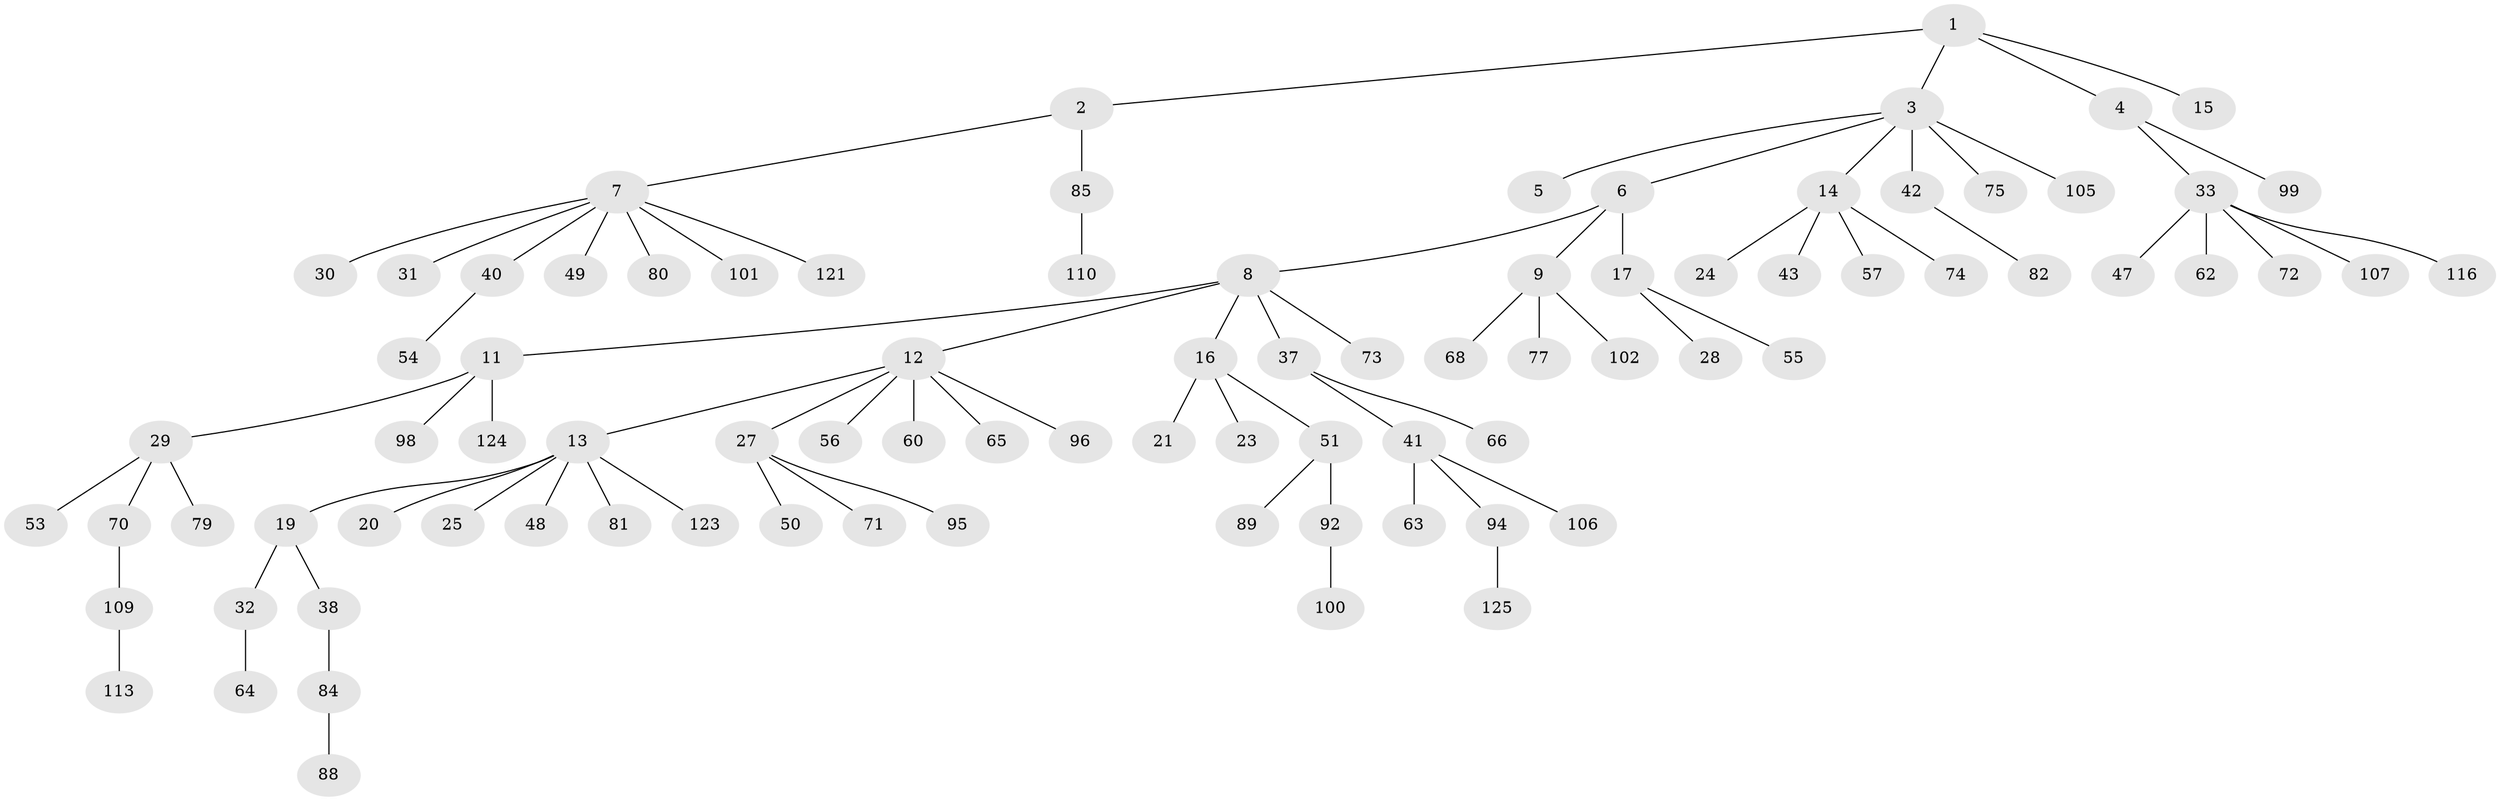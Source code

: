 // original degree distribution, {4: 0.07936507936507936, 7: 0.015873015873015872, 2: 0.25396825396825395, 1: 0.5079365079365079, 5: 0.023809523809523808, 8: 0.007936507936507936, 3: 0.10317460317460317, 6: 0.007936507936507936}
// Generated by graph-tools (version 1.1) at 2025/42/03/06/25 10:42:05]
// undirected, 87 vertices, 86 edges
graph export_dot {
graph [start="1"]
  node [color=gray90,style=filled];
  1;
  2 [super="+52"];
  3 [super="+61"];
  4 [super="+10"];
  5;
  6 [super="+111"];
  7 [super="+44"];
  8 [super="+39"];
  9;
  11 [super="+18"];
  12 [super="+22"];
  13 [super="+59"];
  14 [super="+36"];
  15 [super="+69"];
  16 [super="+26"];
  17 [super="+35"];
  19;
  20;
  21;
  23 [super="+104"];
  24 [super="+46"];
  25 [super="+115"];
  27 [super="+78"];
  28;
  29 [super="+45"];
  30 [super="+58"];
  31 [super="+97"];
  32;
  33 [super="+34"];
  37;
  38 [super="+114"];
  40 [super="+93"];
  41 [super="+86"];
  42 [super="+90"];
  43;
  47;
  48 [super="+83"];
  49;
  50;
  51 [super="+76"];
  53;
  54 [super="+91"];
  55;
  56;
  57;
  60 [super="+67"];
  62;
  63;
  64 [super="+118"];
  65 [super="+122"];
  66 [super="+117"];
  68;
  70;
  71;
  72;
  73;
  74;
  75 [super="+126"];
  77 [super="+108"];
  79;
  80;
  81;
  82;
  84;
  85 [super="+87"];
  88;
  89;
  92;
  94 [super="+119"];
  95;
  96;
  98;
  99;
  100 [super="+120"];
  101;
  102 [super="+103"];
  105;
  106;
  107;
  109 [super="+112"];
  110;
  113;
  116;
  121;
  123;
  124;
  125;
  1 -- 2;
  1 -- 3;
  1 -- 4;
  1 -- 15;
  2 -- 7;
  2 -- 85;
  3 -- 5;
  3 -- 6;
  3 -- 14;
  3 -- 42;
  3 -- 105;
  3 -- 75;
  4 -- 33;
  4 -- 99;
  6 -- 8;
  6 -- 9;
  6 -- 17;
  7 -- 30;
  7 -- 31;
  7 -- 40;
  7 -- 49;
  7 -- 101;
  7 -- 121;
  7 -- 80;
  8 -- 11;
  8 -- 12;
  8 -- 16;
  8 -- 37;
  8 -- 73;
  9 -- 68;
  9 -- 77;
  9 -- 102;
  11 -- 98;
  11 -- 124;
  11 -- 29;
  12 -- 13;
  12 -- 27;
  12 -- 65;
  12 -- 56;
  12 -- 96;
  12 -- 60;
  13 -- 19;
  13 -- 20;
  13 -- 25;
  13 -- 48;
  13 -- 81;
  13 -- 123;
  14 -- 24;
  14 -- 43;
  14 -- 57;
  14 -- 74;
  16 -- 21;
  16 -- 23;
  16 -- 51;
  17 -- 28;
  17 -- 55;
  19 -- 32;
  19 -- 38;
  27 -- 50;
  27 -- 71;
  27 -- 95;
  29 -- 70;
  29 -- 53;
  29 -- 79;
  32 -- 64;
  33 -- 107;
  33 -- 116;
  33 -- 72;
  33 -- 62;
  33 -- 47;
  37 -- 41;
  37 -- 66;
  38 -- 84;
  40 -- 54;
  41 -- 63;
  41 -- 106;
  41 -- 94;
  42 -- 82;
  51 -- 89;
  51 -- 92;
  70 -- 109;
  84 -- 88;
  85 -- 110;
  92 -- 100;
  94 -- 125;
  109 -- 113;
}
